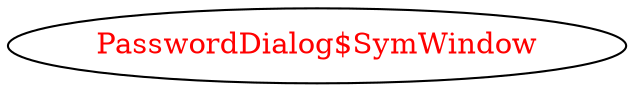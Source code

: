 digraph dependencyGraph {
 concentrate=true;
 ranksep="2.0";
 rankdir="LR"; 
 splines="ortho";
"PasswordDialog$SymWindow" [fontcolor="red"];
}